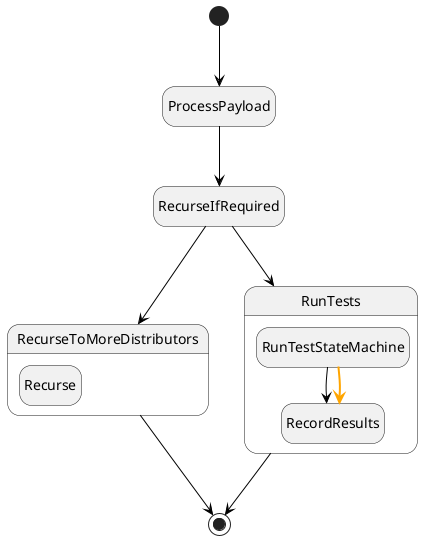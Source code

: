 
@startuml
hide empty description
skinparam LineBackgroundColor #black
skinparam ArrowColor #black
skinparam state {
    BackgroundColor<<aslFail>> #red
    FontColor<<aslFail>> #white

    BackgroundColor<<aslSucceed>> #green
    FontColor<<aslSucceed>> #white
}
state "ProcessPayload" as state1<<aslTask>>
state "RecurseIfRequired" as state2<<aslChoice>>
state "RecurseToMoreDistributors" as state3<<aslMap>> {
state "Recurse" as state5<<aslTask>>
}
state "RunTests" as state4<<aslMap>> {
state "RunTestStateMachine" as state6<<aslTask>>
state "RecordResults" as state7<<aslTask>>
}
[*] --> state1
state1 --> state2
state2 --> state3
state2 --> state4
state3 --> [*]
state4 --> [*]
state6 --> state7
state6 -[bold,#orange]-> state7
@enduml
